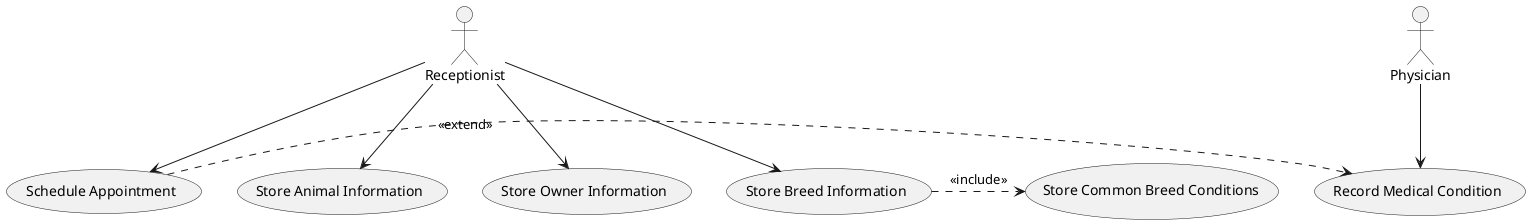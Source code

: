@startuml
actor Receptionist
actor Physician

usecase "Store Animal Information" as UC1
usecase "Store Owner Information" as UC2
usecase "Store Breed Information" as UC3
usecase "Schedule Appointment" as UC4
usecase "Record Medical Condition" as UC5
usecase "Store Common Breed Conditions" as UC6

Receptionist --> UC1
Receptionist --> UC2
Receptionist --> UC3
Receptionist --> UC4
Physician   --> UC5

' The breed information use case includes storing common conditions for that breed
UC3 .> UC6 : <<include>>

' When scheduling an appointment, recording medical conditions may occur as an extension
UC4 .> UC5 : <<extend>>

@enduml